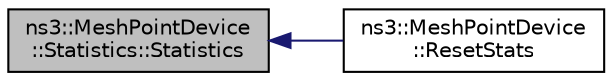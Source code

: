 digraph "ns3::MeshPointDevice::Statistics::Statistics"
{
  edge [fontname="Helvetica",fontsize="10",labelfontname="Helvetica",labelfontsize="10"];
  node [fontname="Helvetica",fontsize="10",shape=record];
  rankdir="LR";
  Node1 [label="ns3::MeshPointDevice\l::Statistics::Statistics",height=0.2,width=0.4,color="black", fillcolor="grey75", style="filled", fontcolor="black"];
  Node1 -> Node2 [dir="back",color="midnightblue",fontsize="10",style="solid"];
  Node2 [label="ns3::MeshPointDevice\l::ResetStats",height=0.2,width=0.4,color="black", fillcolor="white", style="filled",URL="$d6/da9/classns3_1_1MeshPointDevice.html#ae4dc4d2e337fb3a323dd708d184bbd7f",tooltip="Reset statistics counters. "];
}
